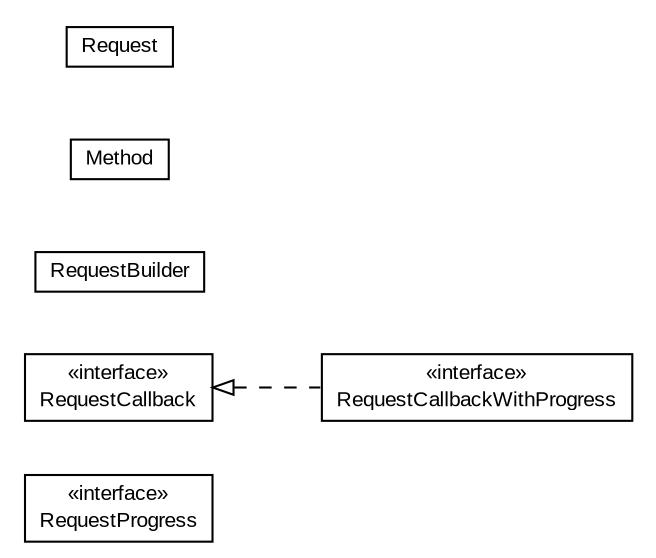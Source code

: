 #!/usr/local/bin/dot
#
# Class diagram 
# Generated by UMLGraph version R5_6-24-gf6e263 (http://www.umlgraph.org/)
#

digraph G {
	edge [fontname="arial",fontsize=10,labelfontname="arial",labelfontsize=10];
	node [fontname="arial",fontsize=10,shape=plaintext];
	nodesep=0.25;
	ranksep=0.5;
	rankdir=LR;
	// com.google.gwt.http.client.RequestProgress
	c0 [label=<<table title="com.google.gwt.http.client.RequestProgress" border="0" cellborder="1" cellspacing="0" cellpadding="2" port="p" href="./RequestProgress.html">
		<tr><td><table border="0" cellspacing="0" cellpadding="1">
<tr><td align="center" balign="center"> &#171;interface&#187; </td></tr>
<tr><td align="center" balign="center"> RequestProgress </td></tr>
		</table></td></tr>
		</table>>, URL="./RequestProgress.html", fontname="arial", fontcolor="black", fontsize=10.0];
	// com.google.gwt.http.client.RequestCallbackWithProgress
	c1 [label=<<table title="com.google.gwt.http.client.RequestCallbackWithProgress" border="0" cellborder="1" cellspacing="0" cellpadding="2" port="p" href="./RequestCallbackWithProgress.html">
		<tr><td><table border="0" cellspacing="0" cellpadding="1">
<tr><td align="center" balign="center"> &#171;interface&#187; </td></tr>
<tr><td align="center" balign="center"> RequestCallbackWithProgress </td></tr>
		</table></td></tr>
		</table>>, URL="./RequestCallbackWithProgress.html", fontname="arial", fontcolor="black", fontsize=10.0];
	// com.google.gwt.http.client.RequestBuilder
	c2 [label=<<table title="com.google.gwt.http.client.RequestBuilder" border="0" cellborder="1" cellspacing="0" cellpadding="2" port="p" href="./RequestBuilder.html">
		<tr><td><table border="0" cellspacing="0" cellpadding="1">
<tr><td align="center" balign="center"> RequestBuilder </td></tr>
		</table></td></tr>
		</table>>, URL="./RequestBuilder.html", fontname="arial", fontcolor="black", fontsize=10.0];
	// com.google.gwt.http.client.RequestBuilder.Method
	c3 [label=<<table title="com.google.gwt.http.client.RequestBuilder.Method" border="0" cellborder="1" cellspacing="0" cellpadding="2" port="p" href="./RequestBuilder.Method.html">
		<tr><td><table border="0" cellspacing="0" cellpadding="1">
<tr><td align="center" balign="center"> Method </td></tr>
		</table></td></tr>
		</table>>, URL="./RequestBuilder.Method.html", fontname="arial", fontcolor="black", fontsize=10.0];
	// com.google.gwt.http.client.Request
	c4 [label=<<table title="com.google.gwt.http.client.Request" border="0" cellborder="1" cellspacing="0" cellpadding="2" port="p" href="./Request.html">
		<tr><td><table border="0" cellspacing="0" cellpadding="1">
<tr><td align="center" balign="center"> Request </td></tr>
		</table></td></tr>
		</table>>, URL="./Request.html", fontname="arial", fontcolor="black", fontsize=10.0];
	//com.google.gwt.http.client.RequestCallbackWithProgress implements com.google.gwt.http.client.RequestCallback
	c67:p -> c1:p [dir=back,arrowtail=empty,style=dashed];
	// com.google.gwt.http.client.RequestCallback
	c67 [label=<<table title="com.google.gwt.http.client.RequestCallback" border="0" cellborder="1" cellspacing="0" cellpadding="2" port="p" href="http://google-web-toolkit.googlecode.com/svn/javadoc/latest/com/google/gwt/http/client/RequestCallback.html">
		<tr><td><table border="0" cellspacing="0" cellpadding="1">
<tr><td align="center" balign="center"> &#171;interface&#187; </td></tr>
<tr><td align="center" balign="center"> RequestCallback </td></tr>
		</table></td></tr>
		</table>>, URL="http://google-web-toolkit.googlecode.com/svn/javadoc/latest/com/google/gwt/http/client/RequestCallback.html", fontname="arial", fontcolor="black", fontsize=10.0];
}


